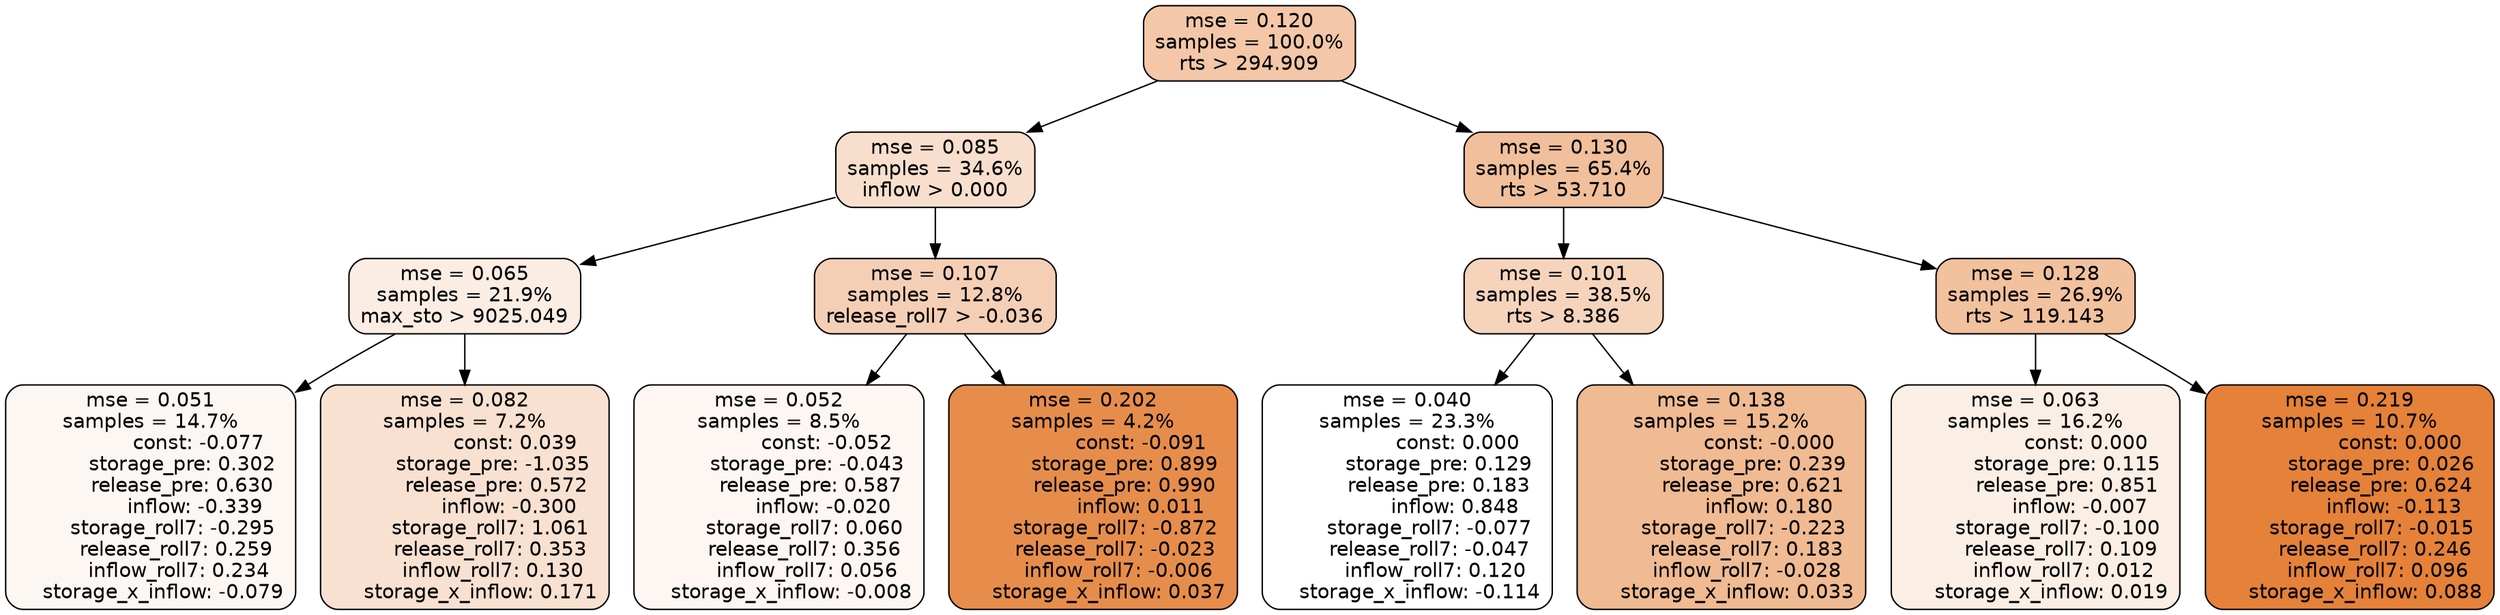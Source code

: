 digraph tree {
node [shape=rectangle, style="filled, rounded", color="black", fontname=helvetica] ;
edge [fontname=helvetica] ;
	"0" [label="mse = 0.120
samples = 100.0%
rts > 294.909", fillcolor="#f3c7a7"]
	"8" [label="mse = 0.085
samples = 34.6%
inflow > 0.000", fillcolor="#f8dfcd"]
	"1" [label="mse = 0.130
samples = 65.4%
rts > 53.710", fillcolor="#f1bf9b"]
	"9" [label="mse = 0.065
samples = 21.9%
max_sto > 9025.049", fillcolor="#fbede3"]
	"12" [label="mse = 0.107
samples = 12.8%
release_roll7 > -0.036", fillcolor="#f5cfb5"]
	"2" [label="mse = 0.101
samples = 38.5%
rts > 8.386", fillcolor="#f6d4bc"]
	"5" [label="mse = 0.128
samples = 26.9%
rts > 119.143", fillcolor="#f2c19e"]
	"10" [label="mse = 0.051
samples = 14.7%
               const: -0.077
          storage_pre: 0.302
          release_pre: 0.630
              inflow: -0.339
       storage_roll7: -0.295
        release_roll7: 0.259
         inflow_roll7: 0.234
    storage_x_inflow: -0.079", fillcolor="#fdf7f3"]
	"11" [label="mse = 0.082
samples = 7.2%
                const: 0.039
         storage_pre: -1.035
          release_pre: 0.572
              inflow: -0.300
        storage_roll7: 1.061
        release_roll7: 0.353
         inflow_roll7: 0.130
     storage_x_inflow: 0.171", fillcolor="#f8e1d1"]
	"13" [label="mse = 0.052
samples = 8.5%
               const: -0.052
         storage_pre: -0.043
          release_pre: 0.587
              inflow: -0.020
        storage_roll7: 0.060
        release_roll7: 0.356
         inflow_roll7: 0.056
    storage_x_inflow: -0.008", fillcolor="#fdf6f2"]
	"14" [label="mse = 0.202
samples = 4.2%
               const: -0.091
          storage_pre: 0.899
          release_pre: 0.990
               inflow: 0.011
       storage_roll7: -0.872
       release_roll7: -0.023
        inflow_roll7: -0.006
     storage_x_inflow: 0.037", fillcolor="#e78d4c"]
	"3" [label="mse = 0.040
samples = 23.3%
                const: 0.000
          storage_pre: 0.129
          release_pre: 0.183
               inflow: 0.848
       storage_roll7: -0.077
       release_roll7: -0.047
         inflow_roll7: 0.120
    storage_x_inflow: -0.114", fillcolor="#ffffff"]
	"4" [label="mse = 0.138
samples = 15.2%
               const: -0.000
          storage_pre: 0.239
          release_pre: 0.621
               inflow: 0.180
       storage_roll7: -0.223
        release_roll7: 0.183
        inflow_roll7: -0.028
     storage_x_inflow: 0.033", fillcolor="#f0ba92"]
	"7" [label="mse = 0.063
samples = 16.2%
                const: 0.000
          storage_pre: 0.115
          release_pre: 0.851
              inflow: -0.007
       storage_roll7: -0.100
        release_roll7: 0.109
         inflow_roll7: 0.012
     storage_x_inflow: 0.019", fillcolor="#fbeee5"]
	"6" [label="mse = 0.219
samples = 10.7%
                const: 0.000
          storage_pre: 0.026
          release_pre: 0.624
              inflow: -0.113
       storage_roll7: -0.015
        release_roll7: 0.246
         inflow_roll7: 0.096
     storage_x_inflow: 0.088", fillcolor="#e58139"]

	"0" -> "1"
	"0" -> "8"
	"8" -> "9"
	"8" -> "12"
	"1" -> "2"
	"1" -> "5"
	"9" -> "10"
	"9" -> "11"
	"12" -> "13"
	"12" -> "14"
	"2" -> "3"
	"2" -> "4"
	"5" -> "6"
	"5" -> "7"
}